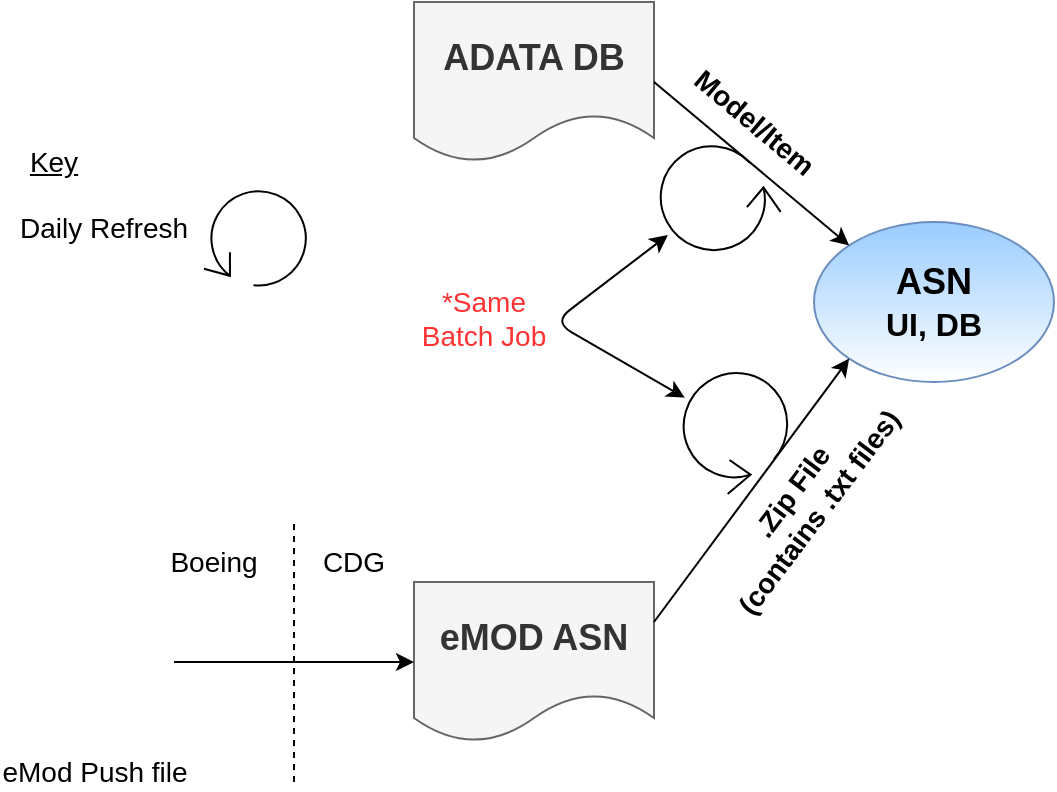 <mxfile version="12.7.4" type="device"><diagram id="0VoOTBFTpCl2LYoDk06o" name="Page-1"><mxGraphModel dx="1008" dy="374" grid="1" gridSize="10" guides="1" tooltips="1" connect="1" arrows="1" fold="1" page="1" pageScale="1" pageWidth="850" pageHeight="1100" math="0" shadow="0"><root><mxCell id="0"/><mxCell id="1" parent="0"/><mxCell id="wrim-liNrrn72lXvydJ_-1" value="&lt;font&gt;&lt;b&gt;&lt;span style=&quot;font-size: 18px&quot;&gt;ASN&lt;/span&gt;&lt;br&gt;&lt;font size=&quot;3&quot;&gt;UI, DB&lt;/font&gt;&lt;/b&gt;&lt;br&gt;&lt;/font&gt;" style="ellipse;whiteSpace=wrap;html=1;fillColor=#99CCFF;strokeColor=#6c8ebf;gradientColor=#ffffff;" parent="1" vertex="1"><mxGeometry x="420" y="390" width="120" height="80" as="geometry"/></mxCell><mxCell id="wrim-liNrrn72lXvydJ_-4" value="&lt;b&gt;&lt;font style=&quot;font-size: 18px&quot;&gt;ADATA DB&lt;/font&gt;&lt;/b&gt;" style="shape=document;whiteSpace=wrap;html=1;boundedLbl=1;fillColor=#f5f5f5;strokeColor=#666666;fontColor=#333333;" parent="1" vertex="1"><mxGeometry x="220" y="280" width="120" height="80" as="geometry"/></mxCell><mxCell id="wrim-liNrrn72lXvydJ_-5" value="&lt;b&gt;&lt;font style=&quot;font-size: 18px&quot;&gt;eMOD ASN&lt;/font&gt;&lt;/b&gt;" style="shape=document;whiteSpace=wrap;html=1;boundedLbl=1;fillColor=#f5f5f5;strokeColor=#666666;fontColor=#333333;" parent="1" vertex="1"><mxGeometry x="220" y="570" width="120" height="80" as="geometry"/></mxCell><mxCell id="wrim-liNrrn72lXvydJ_-7" value="" style="endArrow=classic;html=1;entryX=0;entryY=0;entryDx=0;entryDy=0;exitX=1;exitY=0.5;exitDx=0;exitDy=0;" parent="1" source="wrim-liNrrn72lXvydJ_-4" target="wrim-liNrrn72lXvydJ_-1" edge="1"><mxGeometry width="50" height="50" relative="1" as="geometry"><mxPoint x="320" y="540" as="sourcePoint"/><mxPoint x="370" y="490" as="targetPoint"/></mxGeometry></mxCell><mxCell id="wrim-liNrrn72lXvydJ_-12" value="" style="endArrow=classic;html=1;entryX=0;entryY=1;entryDx=0;entryDy=0;exitX=1;exitY=0.25;exitDx=0;exitDy=0;" parent="1" source="wrim-liNrrn72lXvydJ_-5" target="wrim-liNrrn72lXvydJ_-1" edge="1"><mxGeometry width="50" height="50" relative="1" as="geometry"><mxPoint x="360" y="520" as="sourcePoint"/><mxPoint x="447.574" y="561.716" as="targetPoint"/></mxGeometry></mxCell><mxCell id="wrim-liNrrn72lXvydJ_-16" value="" style="endArrow=classic;html=1;entryX=0;entryY=0.5;entryDx=0;entryDy=0;" parent="1" source="wrim-liNrrn72lXvydJ_-52" target="wrim-liNrrn72lXvydJ_-5" edge="1"><mxGeometry width="50" height="50" relative="1" as="geometry"><mxPoint x="90" y="610" as="sourcePoint"/><mxPoint x="180" y="530" as="targetPoint"/></mxGeometry></mxCell><mxCell id="wrim-liNrrn72lXvydJ_-17" value="" style="endArrow=none;dashed=1;html=1;" parent="1" edge="1"><mxGeometry width="50" height="50" relative="1" as="geometry"><mxPoint x="160" y="670" as="sourcePoint"/><mxPoint x="160" y="540" as="targetPoint"/></mxGeometry></mxCell><mxCell id="wrim-liNrrn72lXvydJ_-18" value="&lt;font style=&quot;font-size: 14px&quot;&gt;Boeing&lt;/font&gt;" style="text;html=1;strokeColor=none;fillColor=none;align=center;verticalAlign=middle;whiteSpace=wrap;rounded=0;" parent="1" vertex="1"><mxGeometry x="100" y="550" width="40" height="20" as="geometry"/></mxCell><mxCell id="wrim-liNrrn72lXvydJ_-19" value="&lt;font style=&quot;font-size: 14px&quot;&gt;CDG&lt;/font&gt;" style="text;html=1;strokeColor=none;fillColor=none;align=center;verticalAlign=middle;whiteSpace=wrap;rounded=0;" parent="1" vertex="1"><mxGeometry x="170" y="550" width="40" height="20" as="geometry"/></mxCell><mxCell id="wrim-liNrrn72lXvydJ_-36" value="&lt;font style=&quot;font-size: 14px&quot;&gt;Daily Refresh&lt;/font&gt;" style="text;html=1;strokeColor=none;fillColor=none;align=center;verticalAlign=middle;whiteSpace=wrap;rounded=0;" parent="1" vertex="1"><mxGeometry x="20" y="382.72" width="90" height="20" as="geometry"/></mxCell><mxCell id="wrim-liNrrn72lXvydJ_-43" value="" style="endArrow=classic;startArrow=classic;html=1;" parent="1" source="wrim-liNrrn72lXvydJ_-53" target="wrim-liNrrn72lXvydJ_-54" edge="1"><mxGeometry width="50" height="50" relative="1" as="geometry"><mxPoint x="310" y="500" as="sourcePoint"/><mxPoint x="310" y="410" as="targetPoint"/><Array as="points"><mxPoint x="290" y="440"/></Array></mxGeometry></mxCell><mxCell id="wrim-liNrrn72lXvydJ_-44" value="&lt;font color=&quot;#ff3333&quot; style=&quot;font-size: 14px&quot;&gt;*Same Batch Job&lt;/font&gt;" style="text;html=1;strokeColor=none;fillColor=none;align=center;verticalAlign=middle;whiteSpace=wrap;rounded=0;" parent="1" vertex="1"><mxGeometry x="220" y="413.05" width="70" height="50" as="geometry"/></mxCell><mxCell id="wrim-liNrrn72lXvydJ_-45" value="&lt;font style=&quot;font-size: 14px&quot;&gt;&lt;b&gt;Model/Item&lt;/b&gt;&lt;/font&gt;" style="text;html=1;align=center;verticalAlign=middle;resizable=0;points=[];autosize=1;rotation=40;" parent="1" vertex="1"><mxGeometry x="345" y="330" width="90" height="20" as="geometry"/></mxCell><mxCell id="wrim-liNrrn72lXvydJ_-48" value="&lt;font style=&quot;font-size: 14px&quot;&gt;&lt;b&gt;.Zip File &lt;br&gt;(contains .txt files)&lt;/b&gt;&lt;/font&gt;" style="text;html=1;align=center;verticalAlign=middle;resizable=0;points=[];autosize=1;rotation=-53;" parent="1" vertex="1"><mxGeometry x="345" y="510" width="140" height="40" as="geometry"/></mxCell><mxCell id="wrim-liNrrn72lXvydJ_-52" value="&lt;font style=&quot;font-size: 14px&quot;&gt;eMod Push file&lt;/font&gt;" style="shape=image;html=1;verticalAlign=top;verticalLabelPosition=bottom;labelBackgroundColor=#ffffff;imageAspect=0;aspect=fixed;image=https://cdn1.iconfinder.com/data/icons/popular-vol-1-11/32/popular_4-128.png;fontSize=10;" parent="1" vertex="1"><mxGeometry x="20" y="570" width="80" height="80" as="geometry"/></mxCell><mxCell id="wrim-liNrrn72lXvydJ_-53" value="" style="shape=mxgraph.bpmn.loop;html=1;outlineConnect=0;rotation=-55;" parent="1" vertex="1"><mxGeometry x="350" y="464.05" width="59.06" height="55.5" as="geometry"/></mxCell><mxCell id="wrim-liNrrn72lXvydJ_-54" value="" style="shape=mxgraph.bpmn.loop;html=1;outlineConnect=0;rotation=-140;" parent="1" vertex="1"><mxGeometry x="340" y="351.55" width="59.06" height="55.5" as="geometry"/></mxCell><mxCell id="wrim-liNrrn72lXvydJ_-55" value="" style="shape=mxgraph.bpmn.loop;html=1;outlineConnect=0;rotation=-90;direction=south;" parent="1" vertex="1"><mxGeometry x="116.05" y="370.9" width="50.94" height="53.05" as="geometry"/></mxCell><mxCell id="wrim-liNrrn72lXvydJ_-62" value="&lt;font style=&quot;font-size: 14px&quot;&gt;&lt;u&gt;Key&lt;/u&gt;&lt;/font&gt;" style="text;html=1;strokeColor=none;fillColor=none;align=center;verticalAlign=middle;whiteSpace=wrap;rounded=0;" parent="1" vertex="1"><mxGeometry x="20" y="350" width="40" height="20" as="geometry"/></mxCell></root></mxGraphModel></diagram></mxfile>